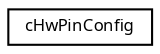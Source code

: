 digraph "Graphical Class Hierarchy"
{
  edge [fontname="Sans",fontsize="8",labelfontname="Sans",labelfontsize="8"];
  node [fontname="Sans",fontsize="8",shape=record];
  rankdir="LR";
  Node1 [label="cHwPinConfig",height=0.2,width=0.4,color="black", fillcolor="white", style="filled",URL="$classc_hw_pin_config.html",tooltip="Port pin configuration. "];
}
